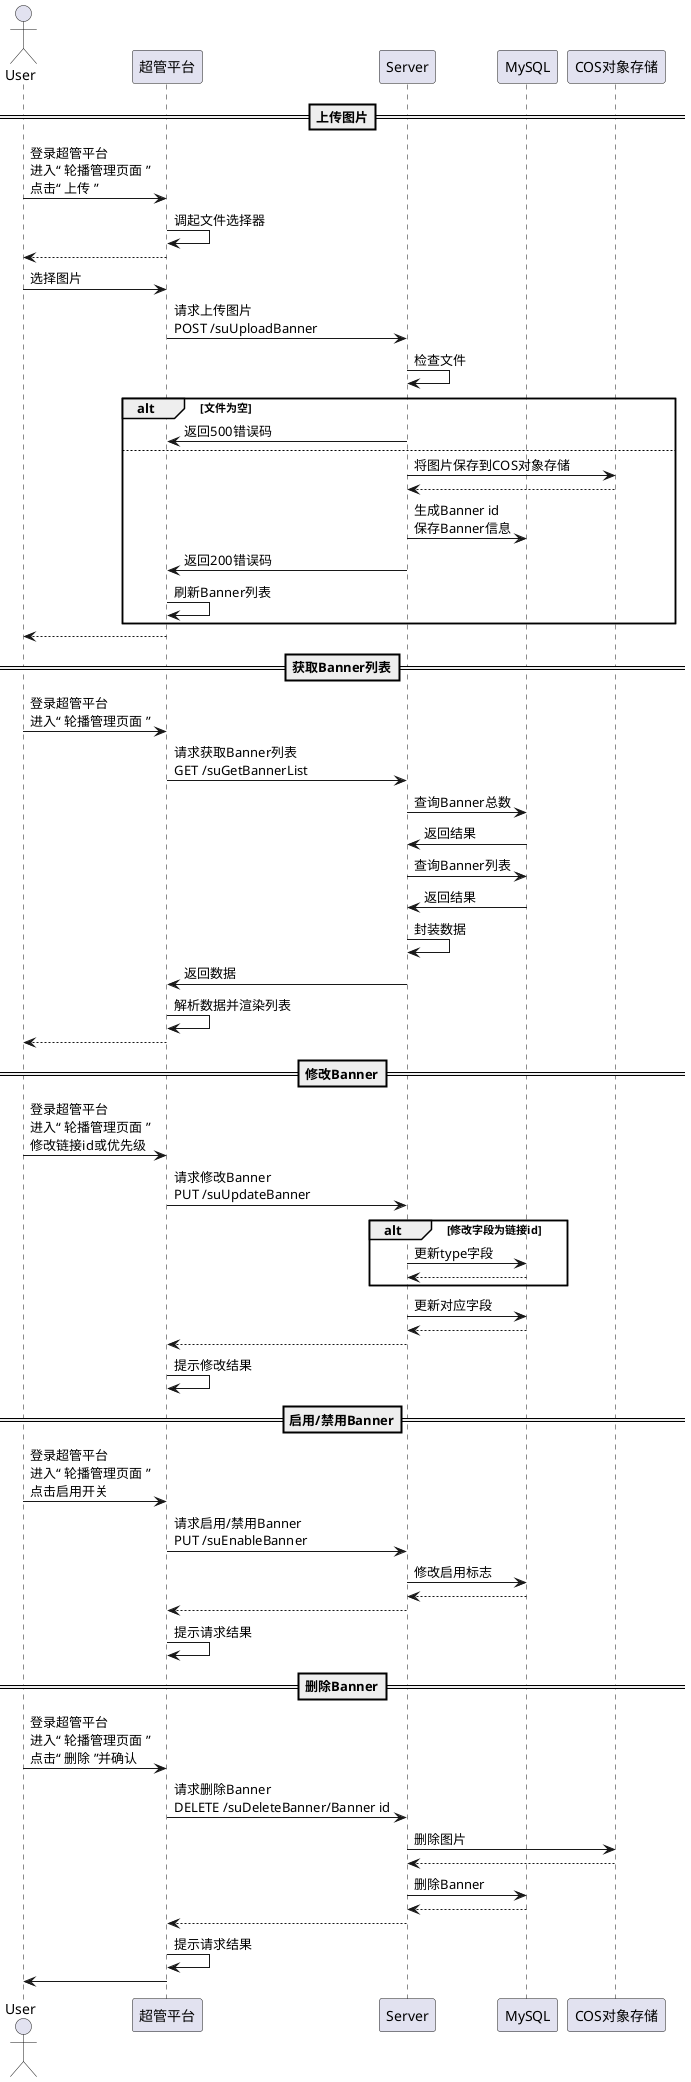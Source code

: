 @startuml Banner-Banner管理
actor "User" as user
participant "超管平台" as su
participant "Server" as server
participant "MySQL" as db
participant "COS对象存储" as cos
==上传图片==
user->su:登录超管平台\n进入“ 轮播管理页面 ”\n点击“ 上传 ”
su->su:调起文件选择器
user<--su
user->su:选择图片
su->server:请求上传图片\nPOST /suUploadBanner
server->server:检查文件
alt 文件为空
su<-server:返回500错误码
else
server->cos:将图片保存到COS对象存储
server<--cos
server->db:生成Banner id\n保存Banner信息
su<-server:返回200错误码
su->su:刷新Banner列表
end
user<--su
==获取Banner列表==
user->su:登录超管平台\n进入“ 轮播管理页面 ”
su->server:请求获取Banner列表\nGET /suGetBannerList
server->db:查询Banner总数
server<-db:返回结果
server->db:查询Banner列表
server<-db:返回结果
server->server:封装数据
su<-server:返回数据
su->su:解析数据并渲染列表
user<--su
==修改Banner==
user->su:登录超管平台\n进入“ 轮播管理页面 ”\n修改链接id或优先级
su->server:请求修改Banner\nPUT /suUpdateBanner
alt 修改字段为链接id
server->db:更新type字段
server<--db
end
server->db:更新对应字段
server<--db
su<--server
su->su:提示修改结果
==启用/禁用Banner==
user->su:登录超管平台\n进入“ 轮播管理页面 ”\n点击启用开关
su->server:请求启用/禁用Banner\nPUT /suEnableBanner
server->db:修改启用标志
server<--db
su<--server
su->su:提示请求结果
==删除Banner==
user->su:登录超管平台\n进入“ 轮播管理页面 ”\n点击“ 删除 ”并确认
su->server:请求删除Banner\nDELETE /suDeleteBanner/Banner id
server->cos:删除图片
server<--cos
server->db:删除Banner
server<--db
su<--server
su->su:提示请求结果
user<-su
@enduml